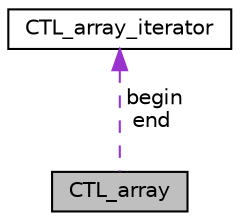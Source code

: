 digraph "CTL_array"
{
 // LATEX_PDF_SIZE
  edge [fontname="Helvetica",fontsize="10",labelfontname="Helvetica",labelfontsize="10"];
  node [fontname="Helvetica",fontsize="10",shape=record];
  Node1 [label="CTL_array",height=0.2,width=0.4,color="black", fillcolor="grey75", style="filled", fontcolor="black",tooltip="array"];
  Node2 -> Node1 [dir="back",color="darkorchid3",fontsize="10",style="dashed",label=" begin\nend" ,fontname="Helvetica"];
  Node2 [label="CTL_array_iterator",height=0.2,width=0.4,color="black", fillcolor="white", style="filled",URL="$structCTL__array__iterator.html",tooltip="array iterator"];
}
